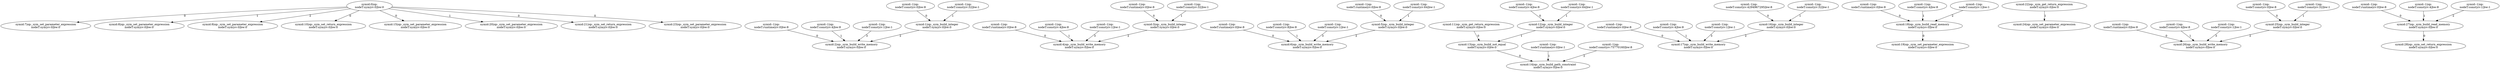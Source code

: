 digraph G {
0[label="symid:0|op:
nodeT:sym|cv:0|bw:0
"];
1[label="symid:1|op:_sym_build_integer
nodeT:sym|cv:0|bw:0
"];
2[label="symid:-1|op:
nodeT:const|cv:0|bw:8
"];
3[label="symid:-1|op:
nodeT:const|cv:32|bw:1
"];
4[label="symid:2|op:_sym_build_write_memory
nodeT:sym|cv:0|bw:0
"];
5[label="symid:-1|op:
nodeT:runtime|cv:0|bw:8
"];
6[label="symid:-1|op:
nodeT:const|cv:4|bw:8
"];
7[label="symid:-1|op:
nodeT:const|cv:1|bw:1
"];
8[label="symid:3|op:_sym_build_integer
nodeT:sym|cv:0|bw:0
"];
9[label="symid:-1|op:
nodeT:runtime|cv:0|bw:8
"];
10[label="symid:-1|op:
nodeT:const|cv:32|bw:1
"];
11[label="symid:4|op:_sym_build_write_memory
nodeT:sym|cv:0|bw:0
"];
12[label="symid:-1|op:
nodeT:runtime|cv:0|bw:8
"];
13[label="symid:-1|op:
nodeT:const|cv:4|bw:8
"];
14[label="symid:-1|op:
nodeT:const|cv:1|bw:1
"];
15[label="symid:5|op:_sym_build_integer
nodeT:sym|cv:0|bw:0
"];
16[label="symid:-1|op:
nodeT:runtime|cv:0|bw:8
"];
17[label="symid:-1|op:
nodeT:const|cv:64|bw:1
"];
18[label="symid:6|op:_sym_build_write_memory
nodeT:sym|cv:0|bw:0
"];
19[label="symid:-1|op:
nodeT:runtime|cv:0|bw:8
"];
20[label="symid:-1|op:
nodeT:const|cv:8|bw:8
"];
21[label="symid:-1|op:
nodeT:const|cv:1|bw:1
"];
22[label="symid:7|op:_sym_set_parameter_expression
nodeT:sym|cv:0|bw:0
"];
23[label="symid:8|op:_sym_set_parameter_expression
nodeT:sym|cv:0|bw:0
"];
24[label="symid:9|op:_sym_set_parameter_expression
nodeT:sym|cv:0|bw:0
"];
25[label="symid:10|op:_sym_set_return_expression
nodeT:sym|cv:0|bw:0
"];
26[label="symid:11|op:_sym_get_return_expression
nodeT:sym|cv:0|bw:0
"];
27[label="symid:12|op:_sym_build_integer
nodeT:sym|cv:0|bw:0
"];
28[label="symid:-1|op:
nodeT:const|cv:4|bw:8
"];
29[label="symid:-1|op:
nodeT:const|cv:64|bw:1
"];
30[label="symid:13|op:_sym_build_not_equal
nodeT:sym|cv:0|bw:0
"];
31[label="symid:14|op:_sym_build_path_constraint
nodeT:sym|cv:0|bw:0
"];
32[label="symid:-1|op:
nodeT:runtime|cv:0|bw:1
"];
33[label="symid:-1|op:
nodeT:const|cv:75770160|bw:8
"];
34[label="symid:15|op:_sym_set_parameter_expression
nodeT:sym|cv:0|bw:0
"];
35[label="symid:16|op:_sym_build_integer
nodeT:sym|cv:0|bw:0
"];
36[label="symid:-1|op:
nodeT:const|cv:4294967295|bw:8
"];
37[label="symid:-1|op:
nodeT:const|cv:32|bw:1
"];
38[label="symid:17|op:_sym_build_write_memory
nodeT:sym|cv:0|bw:0
"];
39[label="symid:-1|op:
nodeT:runtime|cv:0|bw:8
"];
40[label="symid:-1|op:
nodeT:const|cv:4|bw:8
"];
41[label="symid:-1|op:
nodeT:const|cv:1|bw:1
"];
42[label="symid:18|op:_sym_build_read_memory
nodeT:sym|cv:0|bw:0
"];
43[label="symid:-1|op:
nodeT:runtime|cv:0|bw:8
"];
44[label="symid:-1|op:
nodeT:const|cv:4|bw:8
"];
45[label="symid:-1|op:
nodeT:const|cv:1|bw:1
"];
46[label="symid:19|op:_sym_set_parameter_expression
nodeT:sym|cv:0|bw:0
"];
47[label="symid:20|op:_sym_set_parameter_expression
nodeT:sym|cv:0|bw:0
"];
48[label="symid:21|op:_sym_set_return_expression
nodeT:sym|cv:0|bw:0
"];
49[label="symid:22|op:_sym_get_return_expression
nodeT:sym|cv:0|bw:0
"];
50[label="symid:23|op:_sym_set_parameter_expression
nodeT:sym|cv:0|bw:0
"];
51[label="symid:24|op:_sym_set_parameter_expression
nodeT:sym|cv:0|bw:0
"];
52[label="symid:25|op:_sym_build_integer
nodeT:sym|cv:0|bw:0
"];
53[label="symid:-1|op:
nodeT:const|cv:0|bw:8
"];
54[label="symid:-1|op:
nodeT:const|cv:32|bw:1
"];
55[label="symid:26|op:_sym_build_write_memory
nodeT:sym|cv:0|bw:0
"];
56[label="symid:-1|op:
nodeT:runtime|cv:0|bw:8
"];
57[label="symid:-1|op:
nodeT:const|cv:4|bw:8
"];
58[label="symid:-1|op:
nodeT:const|cv:1|bw:1
"];
59[label="symid:27|op:_sym_build_read_memory
nodeT:sym|cv:0|bw:0
"];
60[label="symid:-1|op:
nodeT:runtime|cv:0|bw:8
"];
61[label="symid:-1|op:
nodeT:const|cv:4|bw:8
"];
62[label="symid:-1|op:
nodeT:const|cv:1|bw:1
"];
63[label="symid:28|op:_sym_set_return_expression
nodeT:sym|cv:0|bw:0
"];
0->22 [label=0];
0->23 [label=1];
0->24 [label=2];
0->25 [label=0];
0->34 [label=0];
0->47 [label=1];
0->48 [label=0];
0->50 [label=0];
1->4 [label=2];
2->1 [label=0];
3->1 [label=1];
5->4 [label=0];
6->4 [label=1];
7->4 [label=3];
8->11 [label=2];
9->8 [label=0];
10->8 [label=1];
12->11 [label=0];
13->11 [label=1];
14->11 [label=3];
15->18 [label=2];
16->15 [label=0];
17->15 [label=1];
19->18 [label=0];
20->18 [label=1];
21->18 [label=3];
26->30 [label=0];
27->30 [label=1];
28->27 [label=0];
29->27 [label=1];
30->31 [label=0];
32->31 [label=1];
33->31 [label=2];
35->38 [label=2];
36->35 [label=0];
37->35 [label=1];
39->38 [label=0];
40->38 [label=1];
41->38 [label=3];
42->46 [label=0];
43->42 [label=0];
44->42 [label=1];
45->42 [label=2];
49->51 [label=1];
52->55 [label=2];
53->52 [label=0];
54->52 [label=1];
56->55 [label=0];
57->55 [label=1];
58->55 [label=3];
59->63 [label=0];
60->59 [label=0];
61->59 [label=1];
62->59 [label=2];
}
